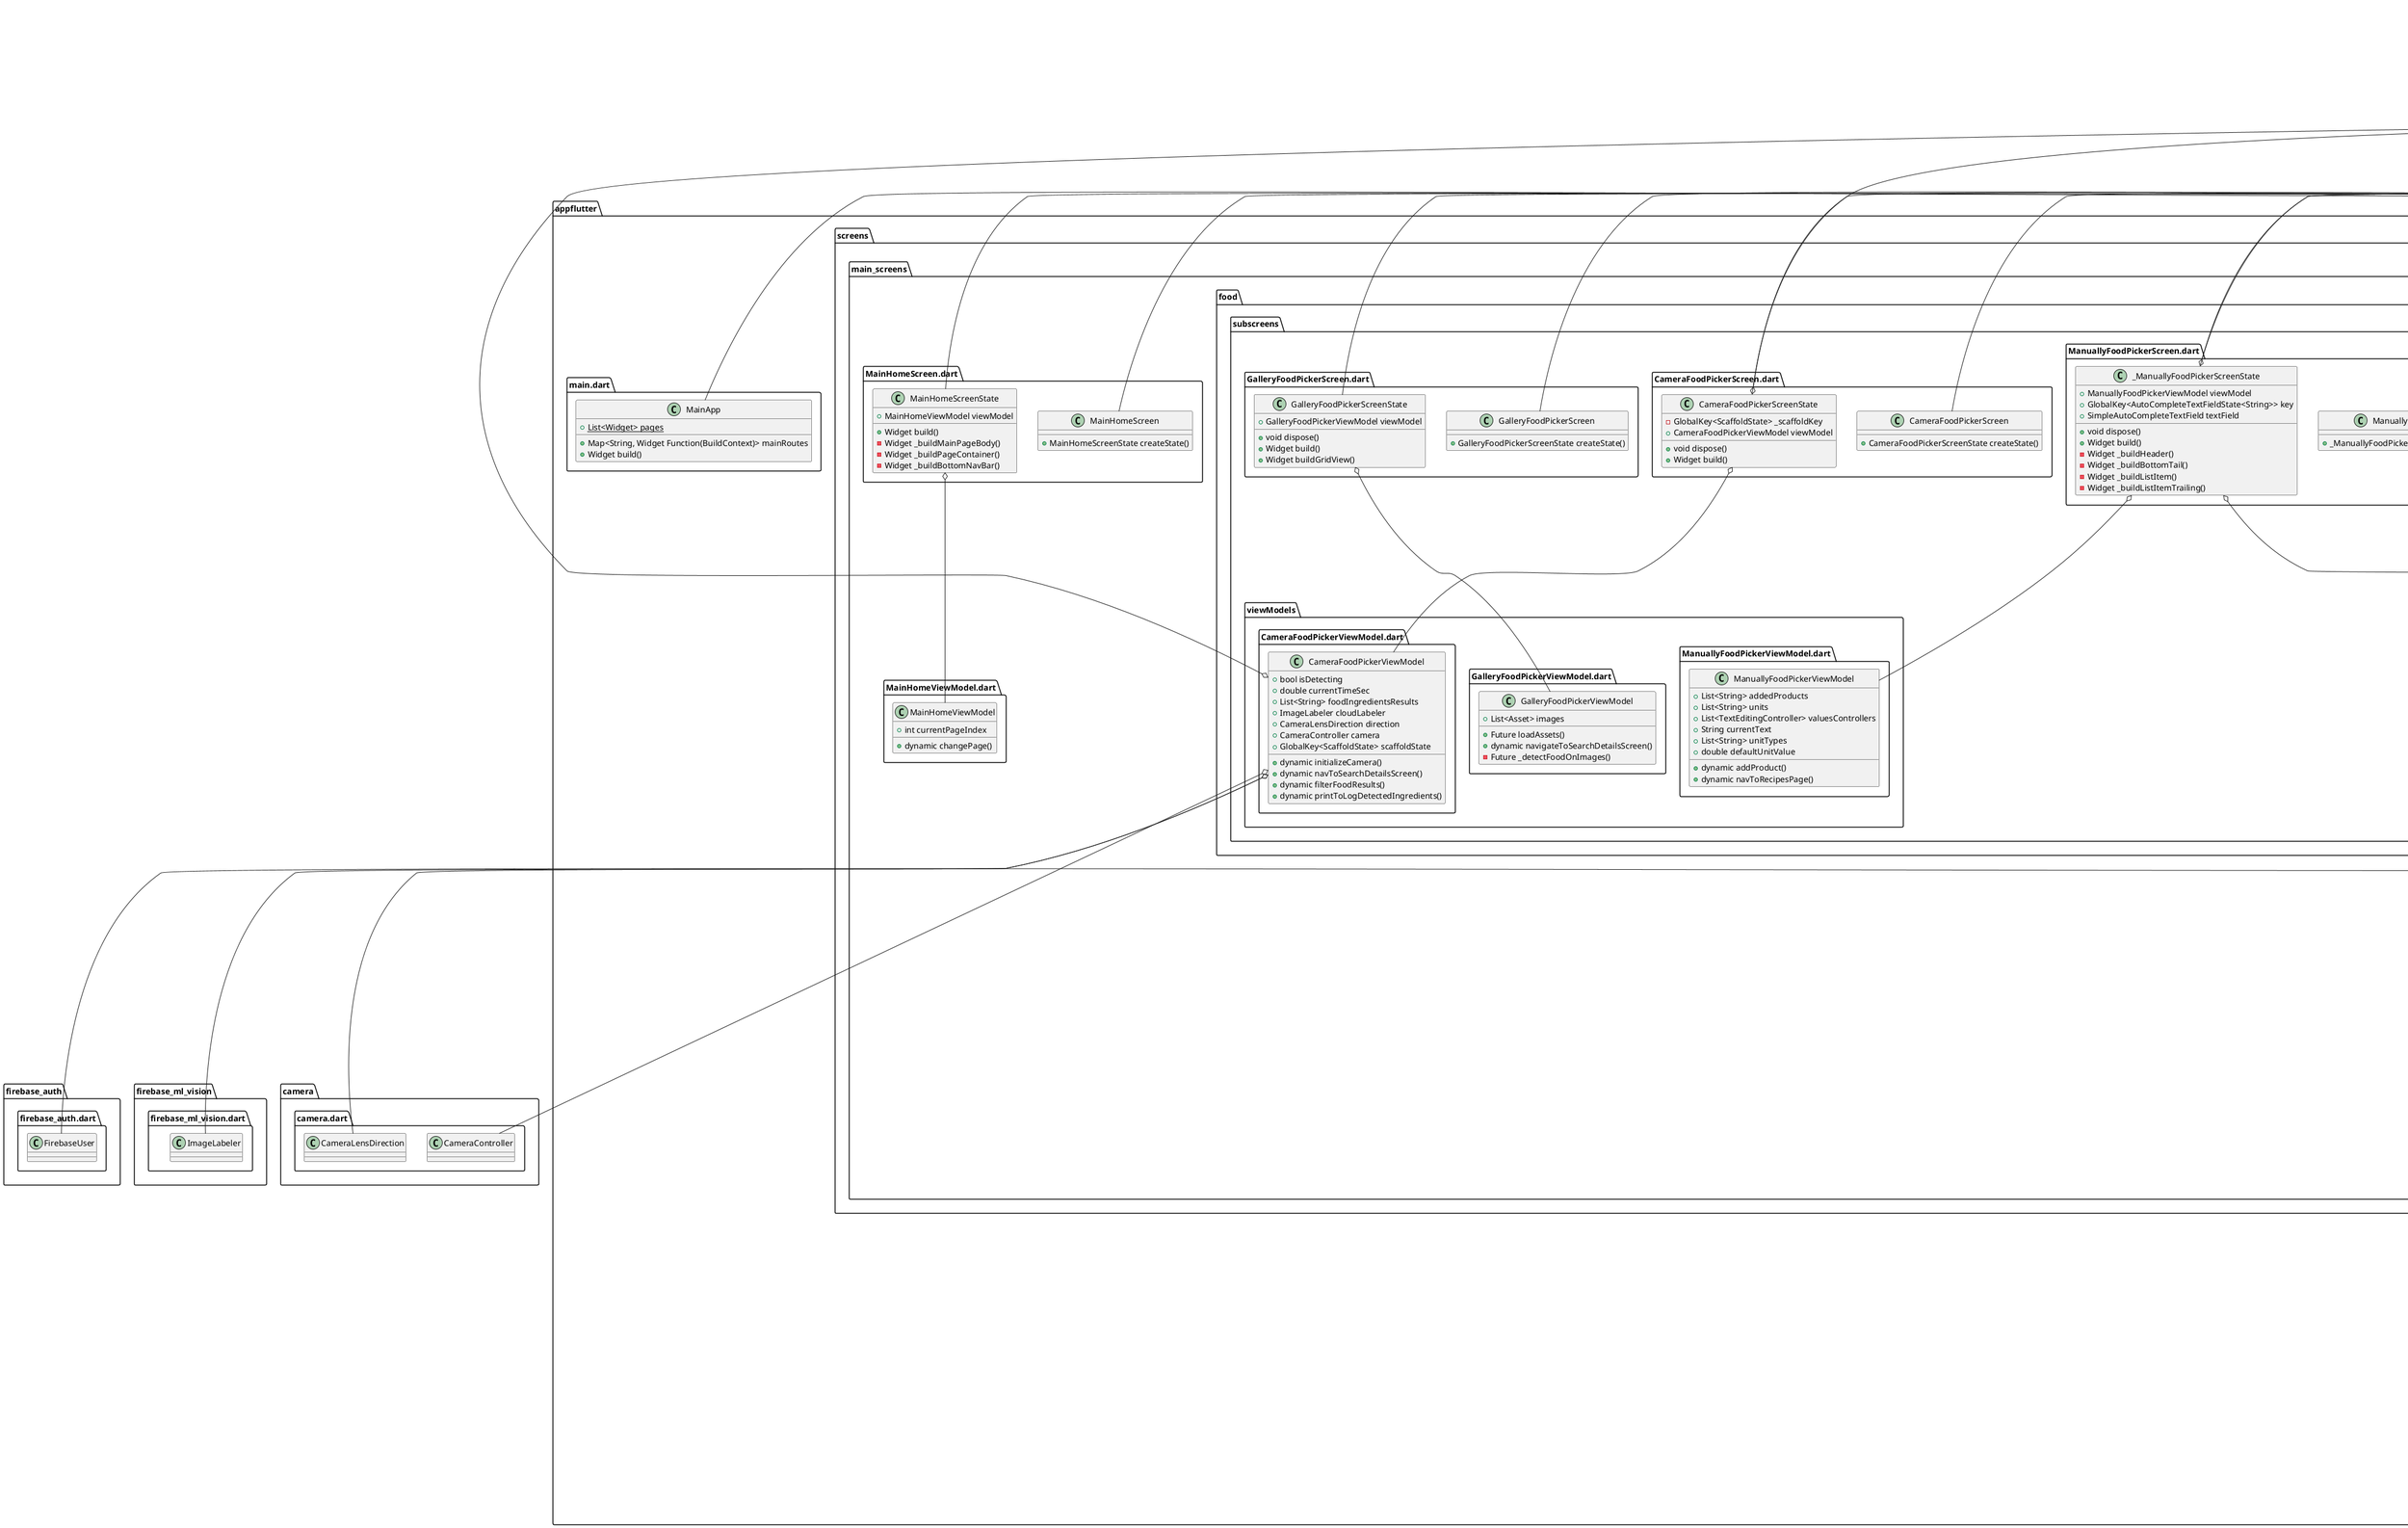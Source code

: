 @startuml
set namespaceSeparator ::

class "appflutter::screens::splash::SplashViewModel.dart::SplashViewModel" {
  +dynamic navToNextScreen()
}

class "appflutter::screens::splash::SplashScreen.dart::SplashScreen" {
  +SplashScreenState createState()
}

"flutter::src::widgets::framework.dart::StatefulWidget" <|-- "appflutter::screens::splash::SplashScreen.dart::SplashScreen"

class "appflutter::screens::splash::SplashScreen.dart::SplashScreenState" {
  +SplashViewModel viewModel
  +void initState()
  +Widget build()
  -Widget _buildTopPart()
  -Widget _buildBottomPart()
}

"appflutter::screens::splash::SplashScreen.dart::SplashScreenState" o-- "appflutter::screens::splash::SplashViewModel.dart::SplashViewModel"
"flutter::src::widgets::framework.dart::State<T>" <|-- "appflutter::screens::splash::SplashScreen.dart::SplashScreenState"

class "appflutter::screens::main_screens::search::SearchMainScreen.dart::SearchMainScreen" {
  +State createState()
}

"flutter::src::widgets::framework.dart::StatefulWidget" <|-- "appflutter::screens::main_screens::search::SearchMainScreen.dart::SearchMainScreen"

class "appflutter::screens::main_screens::search::SearchMainScreen.dart::SearchMainScreenState" {
  +SearchMainViewModel viewModel
  +TextEditingController searchQueryTextFieldController
  +void dispose()
  +Widget build()
  -Widget _buildSearchInput()
  -Widget _buildMealsListView()
}

"appflutter::screens::main_screens::search::SearchMainScreen.dart::SearchMainScreenState" o-- "appflutter::screens::main_screens::search::SearchMainViewModel.dart::SearchMainViewModel"
"appflutter::screens::main_screens::search::SearchMainScreen.dart::SearchMainScreenState" o-- "flutter::src::widgets::editable_text.dart::TextEditingController"
"flutter::src::widgets::framework.dart::State<T>" <|-- "appflutter::screens::main_screens::search::SearchMainScreen.dart::SearchMainScreenState"

class "appflutter::screens::main_screens::search::SearchMainViewModel.dart::SearchMainViewModel" {
  +List<RecipeResponse> recipes
  +bool isLoading
  +dynamic loadRecommendationsRecipes()
  +dynamic searchRecipes()
  +dynamic navToRecipeInfoPage()
}

class "appflutter::screens::main_screens::common::viewModels::SearchDetailsViewModel.dart::SearchDetailsViewModel" {
  +List<String> includedProducts
  +List<String> excludedProducts
  +List<String> units
  +List<TextEditingController> valuesControllers
  +String currentText
  +List<String> unitTypes
  +double defaultUnitValue
  -List<RecipeCategory> _recipeCategories
  +dynamic addIncludedProduct()
  +dynamic addExcludedProducts()
  +dynamic addRecipeCategory()
  +dynamic removeRecipeCategory()
  +String getRecipeCategoryName()
  +int getRecipeCategoriesCount()
  +dynamic navToRecipesPage()
}

class "appflutter::screens::main_screens::common::viewModels::InfoReceiptViewModel.dart::InfoReceiptViewModel" {
  +RecipeResponse recipeInfo
  +List<RecipeResponse> recipes
  +List<bool> stepsStates
  +double rating
  +dynamic setNewRating()
  -dynamic _setAsyncNewRating()
  +dynamic loadRecipes()
  +dynamic navToRecipeInfoPage()
  +dynamic visitPage()
  +dynamic changeFavoriteState()
  +dynamic changeRecipeStepsState()
  +Widget getTileTitle()
  +Widget getTileSubtitle()
  +dynamic navToMainScreen()
}

"appflutter::screens::main_screens::common::viewModels::InfoReceiptViewModel.dart::InfoReceiptViewModel" o-- "appflutter::common::network::firebase_recipes_service.dart::RecipeResponse"

class "appflutter::screens::main_screens::common::viewModels::ListReceiptsViewModel.dart::ListReceiptsViewModel" {
  +List<RecipeResponse> recipes
  +bool isLoading
  +dynamic loadRecipes()
  +dynamic navToRecipeInfoPage()
}

class "appflutter::screens::main_screens::common::ListReceiptsScreen.dart::ListReceiptsScreen" {
  +State createState()
}

"flutter::src::widgets::framework.dart::StatefulWidget" <|-- "appflutter::screens::main_screens::common::ListReceiptsScreen.dart::ListReceiptsScreen"

class "appflutter::screens::main_screens::common::ListReceiptsScreen.dart::ListReceiptsScreenState" {
  +ListReceiptsViewModel viewModel
  +void dispose()
  +Widget build()
  -Widget _buildMealsListView()
}

"appflutter::screens::main_screens::common::ListReceiptsScreen.dart::ListReceiptsScreenState" o-- "appflutter::screens::main_screens::common::viewModels::ListReceiptsViewModel.dart::ListReceiptsViewModel"
"flutter::src::widgets::framework.dart::State<T>" <|-- "appflutter::screens::main_screens::common::ListReceiptsScreen.dart::ListReceiptsScreenState"

class "appflutter::screens::main_screens::common::InfoReceiptScreen.dart::InfoReceiptsScreen" {
  +State createState()
}

"flutter::src::widgets::framework.dart::StatefulWidget" <|-- "appflutter::screens::main_screens::common::InfoReceiptScreen.dart::InfoReceiptsScreen"

class "appflutter::screens::main_screens::common::InfoReceiptScreen.dart::InfoReceiptsScreenState" {
  +InfoReceiptViewModel viewModel
  +void dispose()
  +Widget build()
  -Widget _buildMealsListView()
}

"appflutter::screens::main_screens::common::InfoReceiptScreen.dart::InfoReceiptsScreenState" o-- "appflutter::screens::main_screens::common::viewModels::InfoReceiptViewModel.dart::InfoReceiptViewModel"
"flutter::src::widgets::framework.dart::State<T>" <|-- "appflutter::screens::main_screens::common::InfoReceiptScreen.dart::InfoReceiptsScreenState"

class "appflutter::screens::main_screens::common::InfoReceiptScreen.dart::MySliverAppBar" {
  +double expandedHeight
  +String imageUrl
  +String title
  +String subtitle
  +String time
  +dynamic rating
  +double maxExtent
  +double minExtent
  +Widget build()
  +bool shouldRebuild()
}

"flutter::src::widgets::sliver_persistent_header.dart::SliverPersistentHeaderDelegate" <|-- "appflutter::screens::main_screens::common::InfoReceiptScreen.dart::MySliverAppBar"

class "appflutter::screens::main_screens::common::SearchDetailsScreen.dart::SearchDetailsScreen" {
  +_SearchDetailsScreenState createState()
}

"flutter::src::widgets::framework.dart::StatefulWidget" <|-- "appflutter::screens::main_screens::common::SearchDetailsScreen.dart::SearchDetailsScreen"

class "appflutter::screens::main_screens::common::SearchDetailsScreen.dart::_SearchDetailsScreenState" {
  +SearchDetailsViewModel viewModel
  +GlobalKey<AutoCompleteTextFieldState<String>> key1
  +GlobalKey<AutoCompleteTextFieldState<String>> key2
  +SimpleAutoCompleteTextField textFieldForIncludedProducts
  +SimpleAutoCompleteTextField textFieldForExcludedProducts
  +TextEditingController recipeNameController
  +void dispose()
  +Widget build()
  -Widget _buildHeader()
  -Widget _buildBottomTail()
  -Widget _buildIncludedProductListItem()
  -Widget _buildExcludedProductListItem()
  -Widget _buildCategoryListItem()
  -Widget _buildListItemTrailing()
}

"appflutter::screens::main_screens::common::SearchDetailsScreen.dart::_SearchDetailsScreenState" o-- "appflutter::screens::main_screens::common::viewModels::SearchDetailsViewModel.dart::SearchDetailsViewModel"
"appflutter::screens::main_screens::common::SearchDetailsScreen.dart::_SearchDetailsScreenState" o-- "flutter::src::widgets::framework.dart::GlobalKey<AutoCompleteTextFieldState<String>>"
"appflutter::screens::main_screens::common::SearchDetailsScreen.dart::_SearchDetailsScreenState" o-- "autocomplete_textfield::autocomplete_textfield.dart::SimpleAutoCompleteTextField"
"appflutter::screens::main_screens::common::SearchDetailsScreen.dart::_SearchDetailsScreenState" o-- "flutter::src::widgets::editable_text.dart::TextEditingController"
"flutter::src::widgets::framework.dart::State<T>" <|-- "appflutter::screens::main_screens::common::SearchDetailsScreen.dart::_SearchDetailsScreenState"

class "appflutter::screens::main_screens::profile::ProfileMainViewModel.dart::ProfileMainViewModel" {
  -FirebaseUser _firebaseUser
  +List<RecipeResponse> presentedRecipes
  -List<RecipeResponse> _historyRecipes
  -List<RecipeResponse> _favoritesRecipes
  +bool isLoading
  +bool isHistoryTabChecked
  +String userName
  +String userSurname
  +dynamic Function() onLoadData
  +void loadFirebaseUser()
  +void loadHistory()
  +void loadFavorites()
  +dynamic changeCheckedTab()
  +Widget getProfileTitle()
  +Widget getProfileSubtitle()
  +dynamic logOut()
  +dynamic navToRecipeInfoPage()
}

"appflutter::screens::main_screens::profile::ProfileMainViewModel.dart::ProfileMainViewModel" o-- "firebase_auth::firebase_auth.dart::FirebaseUser"
"appflutter::screens::main_screens::profile::ProfileMainViewModel.dart::ProfileMainViewModel" o-- "appflutter::screens::main_screens::profile::ProfileMainViewModel.dart::dynamic Function()"

class "appflutter::screens::main_screens::profile::ProfileMainScreen.dart::ProfileMainScreen" {
  +State createState()
}

"flutter::src::widgets::framework.dart::StatefulWidget" <|-- "appflutter::screens::main_screens::profile::ProfileMainScreen.dart::ProfileMainScreen"

class "appflutter::screens::main_screens::profile::ProfileMainScreen.dart::ProfileMainScreenState" {
  +ProfileMainViewModel viewModel
  +void dispose()
  +Widget build()
  -Widget _buildTopBarUserInfo()
  -Widget _buildHistoryFavoritesTabs()
  -Widget _buildReceiptsContent()
}

"appflutter::screens::main_screens::profile::ProfileMainScreen.dart::ProfileMainScreenState" o-- "appflutter::screens::main_screens::profile::ProfileMainViewModel.dart::ProfileMainViewModel"
"flutter::src::widgets::framework.dart::State<T>" <|-- "appflutter::screens::main_screens::profile::ProfileMainScreen.dart::ProfileMainScreenState"

class "appflutter::screens::main_screens::food::FoodMainScreen.dart::FoodMainScreen" {
  +FoodMainViewModel viewModel
  +Widget build()
  +Widget buildMethodCard()
}

"appflutter::screens::main_screens::food::FoodMainScreen.dart::FoodMainScreen" o-- "appflutter::screens::main_screens::food::FoodMainViewModel.dart::FoodMainViewModel"
"flutter::src::widgets::framework.dart::StatelessWidget" <|-- "appflutter::screens::main_screens::food::FoodMainScreen.dart::FoodMainScreen"

class "appflutter::screens::main_screens::food::FoodMainViewModel.dart::FoodSearchMethod" {
  +int index
  {static} +List<FoodSearchMethod> values
  {static} +FoodSearchMethod AI
  {static} +FoodSearchMethod GALLERY
  {static} +FoodSearchMethod HAND_WRITE
}

"appflutter::screens::main_screens::food::FoodMainViewModel.dart::FoodSearchMethod" o-- "appflutter::screens::main_screens::food::FoodMainViewModel.dart::FoodSearchMethod"

class "appflutter::screens::main_screens::food::FoodMainViewModel.dart::FoodMainViewModel" {
  +dynamic handleMethodAction()
}

class "appflutter::screens::main_screens::food::subscreens::viewModels::CameraFoodPickerViewModel.dart::CameraFoodPickerViewModel" {
  +bool isDetecting
  +double currentTimeSec
  +List<String> foodIngredientsResults
  +ImageLabeler cloudLabeler
  +CameraLensDirection direction
  +CameraController camera
  +GlobalKey<ScaffoldState> scaffoldState
  +dynamic initializeCamera()
  +dynamic navToSearchDetailsScreen()
  +dynamic filterFoodResults()
  +dynamic printToLogDetectedIngredients()
}

"appflutter::screens::main_screens::food::subscreens::viewModels::CameraFoodPickerViewModel.dart::CameraFoodPickerViewModel" o-- "firebase_ml_vision::firebase_ml_vision.dart::ImageLabeler"
"appflutter::screens::main_screens::food::subscreens::viewModels::CameraFoodPickerViewModel.dart::CameraFoodPickerViewModel" o-- "camera::camera.dart::CameraLensDirection"
"appflutter::screens::main_screens::food::subscreens::viewModels::CameraFoodPickerViewModel.dart::CameraFoodPickerViewModel" o-- "camera::camera.dart::CameraController"
"appflutter::screens::main_screens::food::subscreens::viewModels::CameraFoodPickerViewModel.dart::CameraFoodPickerViewModel" o-- "flutter::src::widgets::framework.dart::GlobalKey<ScaffoldState>"

class "appflutter::screens::main_screens::food::subscreens::viewModels::ManuallyFoodPickerViewModel.dart::ManuallyFoodPickerViewModel" {
  +List<String> addedProducts
  +List<String> units
  +List<TextEditingController> valuesControllers
  +String currentText
  +List<String> unitTypes
  +double defaultUnitValue
  +dynamic addProduct()
  +dynamic navToRecipesPage()
}

class "appflutter::screens::main_screens::food::subscreens::viewModels::GalleryFoodPickerViewModel.dart::GalleryFoodPickerViewModel" {
  +List<Asset> images
  +Future loadAssets()
  +dynamic navigateToSearchDetailsScreen()
  -Future _detectFoodOnImages()
}

class "appflutter::screens::main_screens::food::subscreens::CameraFoodPickerScreen.dart::CameraFoodPickerScreen" {
  +CameraFoodPickerScreenState createState()
}

"flutter::src::widgets::framework.dart::StatefulWidget" <|-- "appflutter::screens::main_screens::food::subscreens::CameraFoodPickerScreen.dart::CameraFoodPickerScreen"

class "appflutter::screens::main_screens::food::subscreens::CameraFoodPickerScreen.dart::CameraFoodPickerScreenState" {
  -GlobalKey<ScaffoldState> _scaffoldKey
  +CameraFoodPickerViewModel viewModel
  +void dispose()
  +Widget build()
}

"appflutter::screens::main_screens::food::subscreens::CameraFoodPickerScreen.dart::CameraFoodPickerScreenState" o-- "flutter::src::widgets::framework.dart::GlobalKey<ScaffoldState>"
"appflutter::screens::main_screens::food::subscreens::CameraFoodPickerScreen.dart::CameraFoodPickerScreenState" o-- "appflutter::screens::main_screens::food::subscreens::viewModels::CameraFoodPickerViewModel.dart::CameraFoodPickerViewModel"
"flutter::src::widgets::framework.dart::State<T>" <|-- "appflutter::screens::main_screens::food::subscreens::CameraFoodPickerScreen.dart::CameraFoodPickerScreenState"

class "appflutter::screens::main_screens::food::subscreens::GalleryFoodPickerScreen.dart::GalleryFoodPickerScreen" {
  +GalleryFoodPickerScreenState createState()
}

"flutter::src::widgets::framework.dart::StatefulWidget" <|-- "appflutter::screens::main_screens::food::subscreens::GalleryFoodPickerScreen.dart::GalleryFoodPickerScreen"

class "appflutter::screens::main_screens::food::subscreens::GalleryFoodPickerScreen.dart::GalleryFoodPickerScreenState" {
  +GalleryFoodPickerViewModel viewModel
  +void dispose()
  +Widget build()
  +Widget buildGridView()
}

"appflutter::screens::main_screens::food::subscreens::GalleryFoodPickerScreen.dart::GalleryFoodPickerScreenState" o-- "appflutter::screens::main_screens::food::subscreens::viewModels::GalleryFoodPickerViewModel.dart::GalleryFoodPickerViewModel"
"flutter::src::widgets::framework.dart::State<T>" <|-- "appflutter::screens::main_screens::food::subscreens::GalleryFoodPickerScreen.dart::GalleryFoodPickerScreenState"

class "appflutter::screens::main_screens::food::subscreens::ManuallyFoodPickerScreen.dart::ManuallyFoodPickerScreen" {
  +_ManuallyFoodPickerScreenState createState()
}

"flutter::src::widgets::framework.dart::StatefulWidget" <|-- "appflutter::screens::main_screens::food::subscreens::ManuallyFoodPickerScreen.dart::ManuallyFoodPickerScreen"

class "appflutter::screens::main_screens::food::subscreens::ManuallyFoodPickerScreen.dart::_ManuallyFoodPickerScreenState" {
  +ManuallyFoodPickerViewModel viewModel
  +GlobalKey<AutoCompleteTextFieldState<String>> key
  +SimpleAutoCompleteTextField textField
  +void dispose()
  +Widget build()
  -Widget _buildHeader()
  -Widget _buildBottomTail()
  -Widget _buildListItem()
  -Widget _buildListItemTrailing()
}

"appflutter::screens::main_screens::food::subscreens::ManuallyFoodPickerScreen.dart::_ManuallyFoodPickerScreenState" o-- "appflutter::screens::main_screens::food::subscreens::viewModels::ManuallyFoodPickerViewModel.dart::ManuallyFoodPickerViewModel"
"appflutter::screens::main_screens::food::subscreens::ManuallyFoodPickerScreen.dart::_ManuallyFoodPickerScreenState" o-- "flutter::src::widgets::framework.dart::GlobalKey<AutoCompleteTextFieldState<String>>"
"appflutter::screens::main_screens::food::subscreens::ManuallyFoodPickerScreen.dart::_ManuallyFoodPickerScreenState" o-- "autocomplete_textfield::autocomplete_textfield.dart::SimpleAutoCompleteTextField"
"flutter::src::widgets::framework.dart::State<T>" <|-- "appflutter::screens::main_screens::food::subscreens::ManuallyFoodPickerScreen.dart::_ManuallyFoodPickerScreenState"

class "appflutter::screens::main_screens::MainHomeViewModel.dart::MainHomeViewModel" {
  +int currentPageIndex
  +dynamic changePage()
}

class "appflutter::screens::main_screens::MainHomeScreen.dart::MainHomeScreen" {
  +MainHomeScreenState createState()
}

"flutter::src::widgets::framework.dart::StatefulWidget" <|-- "appflutter::screens::main_screens::MainHomeScreen.dart::MainHomeScreen"

class "appflutter::screens::main_screens::MainHomeScreen.dart::MainHomeScreenState" {
  +MainHomeViewModel viewModel
  +Widget build()
  -Widget _buildMainPageBody()
  -Widget _buildPageContainer()
  -Widget _buildBottomNavBar()
}

"appflutter::screens::main_screens::MainHomeScreen.dart::MainHomeScreenState" o-- "appflutter::screens::main_screens::MainHomeViewModel.dart::MainHomeViewModel"
"flutter::src::widgets::framework.dart::State<T>" <|-- "appflutter::screens::main_screens::MainHomeScreen.dart::MainHomeScreenState"

class "appflutter::screens::login::LoginViewModel.dart::LoginViewModel" {
  +bool isLoginPageState
  +void changeLoginPageState()
  +void logInWithFacebook()
  +void logInWithGoogle()
  +void logInWithEmail()
  +void registerWithEmail()
}

class "appflutter::screens::login::LoginScreen.dart::LoginScreen" {
  +_LoginScreenState createState()
}

"flutter::src::widgets::framework.dart::StatefulWidget" <|-- "appflutter::screens::login::LoginScreen.dart::LoginScreen"

class "appflutter::screens::login::LoginScreen.dart::_LoginScreenState" {
  +LoginViewModel viewModel
  -GlobalKey<ScaffoldState> _scaffoldKey
  +TextEditingController emailTextFieldController
  +TextEditingController pass1TextFieldController
  +TextEditingController pass2TextFieldController
  +void dispose()
  -void _changeLoginPageState()
  -void _handleRegLogButtonClick()
  +Widget build()
  -Widget _buildBackgroundWidget()
  -Widget _buildMainContentWidgets()
  -Widget _buildTopInputFormsWidgets()
  -Widget _buildBottomInputFormsWidgets()
  -Widget _buildLoginTextForm()
  -Widget _buildPasswordTextForm()
  -Widget _buildLoginBtn()
  -Widget _buildSignInWithText()
  -Widget _buildSocialBtn()
  -Widget _buildSocialBtnRow()
  -Widget _buildSignUpBtn()
}

"appflutter::screens::login::LoginScreen.dart::_LoginScreenState" o-- "appflutter::screens::login::LoginViewModel.dart::LoginViewModel"
"appflutter::screens::login::LoginScreen.dart::_LoginScreenState" o-- "flutter::src::widgets::framework.dart::GlobalKey<ScaffoldState>"
"appflutter::screens::login::LoginScreen.dart::_LoginScreenState" o-- "flutter::src::widgets::editable_text.dart::TextEditingController"
"flutter::src::widgets::framework.dart::State<T>" <|-- "appflutter::screens::login::LoginScreen.dart::_LoginScreenState"

class "appflutter::main.dart::MainApp" {
  {static} +List<Widget> pages
  +Map<String, Widget Function(BuildContext)> mainRoutes
  +Widget build()
}

"flutter::src::widgets::framework.dart::StatelessWidget" <|-- "appflutter::main.dart::MainApp"

class "appflutter::common::res::Strings.dart::Strings" {
  {static} +String APP_NAME
  {static} +String EMPTY
  {static} +String NEXT
  {static} +String SKIP
  {static} +String MAIN_PHRASE
  {static} +String GET_STARTED
  {static} +String ON_BOARDING_TITLE_1
  {static} +String ON_BOARDING_TITLE_2
  {static} +String ON_BOARDING_TITLE_3
  {static} +String SIGN_IN
  {static} +String SIGN_UP
  {static} +String LOGIN
  {static} +String PASSWORD
  {static} +String REGISTER
  {static} +String ENTER_YOUR_LOGIN
  {static} +String REPEAT_PASSWORD
  {static} +String ENTER_YOUR_PASSWORD
  {static} +String OR
  {static} +String SIGN_IN_WITH
  {static} +String DO_NOT_HAVE_ACCOUNT
  {static} +String ALREADY_HAVE_ACCOUNT
  {static} +String AI
  {static} +String GALLERY
  {static} +String HAND_WRITE
  {static} +String SEARCH_HINT
  {static} +String RECIPE_INFO
  {static} +String RECIPES
  {static} +String DETAILS
  {static} +String GALLERY_PICKER
  {static} +String MANUALLY
  {static} +String HISTORY
  {static} +String FAVORITES
}

class "appflutter::common::res::Styles.dart::Styles" {
  {static} +TextStyle TextWhite14
  {static} +TextStyle TextWhite16
  {static} +TextStyle TextOrange16
  {static} +TextStyle TextBlack20
  {static} +TextStyle TextWhite20
  {static} +TextStyle TextWhite22
  {static} +TextStyle TextWhiteBold12
  {static} +TextStyle TextWhiteBold14
  {static} +TextStyle TextWhiteBold16
  {static} +TextStyle TextWhiteBold20
  {static} +TextStyle TextBlackBold14
  {static} +TextStyle TextBlackBold16
  {static} +TextStyle TextBlackBold18
  {static} +TextStyle TextBlackBold20
  {static} +TextStyle TextWhiteBold24
  {static} +TextStyle TextBlackBold24
  {static} +TextStyle TextWhiteBold35
  {static} +TextStyle TextOrangeAccentBold35
  {static} +TextStyle TextSpecialBold16
  {static} +TextStyle TextSpecialBold20
  {static} +TextStyle TextSpecialBold24
  {static} +TextStyle TextSpecialBold26
  {static} +TextStyle TextSpecialBold32
}

"appflutter::common::res::Styles.dart::Styles" o-- "flutter::src::painting::text_style.dart::TextStyle"

class "appflutter::common::res::Images.dart::Images" {
  {static} +String ON_BOARDING_RES_1
  {static} +String ON_BOARDING_RES_2
  {static} +String ON_BOARDING_RES_3
  {static} +String FACEBOOK_RES
  {static} +String GOOGLE_RES
  {static} +String FOOD_AI_RES
  {static} +String FOOD_GALLERY_RES
  {static} +String FOOD_HAND_WRITE_RES
  {static} +CircleAvatar SPLASH_MAIN_ICON
}

"appflutter::common::res::Images.dart::Images" o-- "flutter::src::material::circle_avatar.dart::CircleAvatar"

class "appflutter::common::res::UIColors.dart::UIColors" {
  {static} +Color ON_BOARDING_START_GRADIENT
  {static} +Color ON_BOARDING_END_GRADIENT
}

"appflutter::common::res::UIColors.dart::UIColors" o-- "dart::ui::Color"

class "appflutter::common::network::firebase_recipes_service.dart::FirebaseApiService" {
  {static} +String FIRE_BASE_URL
  {static} +Future getUserHistory()
  {static} +Future getUserFavorites()
  {static} +Future getUserRecommendations()
  {static} +Future getUserRecommendationsNeural()
  {static} +dynamic putUserRecipeRating()
  {static} +dynamic visitPage()
  {static} +dynamic addToFavorites()
  {static} +dynamic removeFromFavorites()
  {static} +dynamic getRecipesByIngredients()
  {static} +dynamic addUser()
}

class "appflutter::common::network::firebase_recipes_service.dart::RecipeRequest" {
  +String user
  +String name
  +List<String> ingredients
  +List<String> ingredients_n
  +List<String> categories
}

class "appflutter::common::network::firebase_recipes_service.dart::RecipeResponse" {
  +String name
  +String description
  +String image
  +dynamic rating
  +String total_time
  +List ingredients
  +List steps
  +List categories
  +dynamic user_rating
  +int is_favorite
  +int views_count
  +int compareTo()
}

"dart::core::Comparable<T>" <|-- "appflutter::common::network::firebase_recipes_service.dart::RecipeResponse"

class "appflutter::common::utils::CameraUtils.dart::CameraUtils" {
  {static} +Future getCamera()
  {static} +Future detect()
  {static} -Uint8List _concatenatePlanes()
  {static} -FirebaseVisionImageMetadata _buildMetaData()
  {static} -ImageRotation _rotationIntToImageRotation()
}

class "appflutter::common::utils::NavController.dart::NavController" {
  {static} +String KEY_PATH_LOGIN_SCREEN
  {static} +String KEY_PATH_MAIN_SCREEN
  {static} +String KEY_PATH_MAIN_FOOD_SCREEN
  {static} +String KEY_PATH_MAIN_SEARCH_SCREEN
  {static} +String KEY_PATH_MAIN_PROFILE_SCREEN
  {static} +String KEY_FOOD_GALLERY
  {static} +String KEY_FOOD_MANUALLY
  {static} +String KEY_FOOD_CAMERA
  {static} +String KEY_FOOD_GALLERY_DETAILS
  {static} +String KEY_FOOD_GALLERY_RECEIPTS
  {static} +String KEY_FOOD_GALLERY_RECEIPT_INFO
  {static} +void navToLoginScreen()
  {static} +void navToMainScreen()
  {static} +void navToFoodGalleryPickerScreen()
  {static} +void navToFoodManually()
  {static} +void navToFoodCamera()
  {static} +void navToFoodGalleryReceipts()
  {static} +void navToFoodGalleryReceiptInfo()
  {static} +void navToFoodSearchDetails()
}

class "appflutter::common::utils::Prefs.dart::Prefs" {
  {static} -SharedPreferences _preferences
  {static} +String KEY_PREFS_IS_SHOWED_ON_BOARDING
  {static} +Future getValue()
  {static} +dynamic changeValue()
}

"appflutter::common::utils::Prefs.dart::Prefs" o-- "shared_preferences::shared_preferences.dart::SharedPreferences"

class "appflutter::common::data::recipes.dart::Recipe" {
  +String name
  +String description
  +RecipeInfo recipeInfo
  +bool isFavorite
  {static} +List getRecipesFromProductList()
  {static} +List getMockedRecipes()
}

"appflutter::common::data::recipes.dart::Recipe" o-- "appflutter::common::data::recipes.dart::RecipeInfo"

class "appflutter::common::data::recipes.dart::RecipeInfo" {
  +List<String> steps
  +bool isFavorite
  {static} +RecipeInfo getRecipeInfo()
}

class "appflutter::common::data::recipes.dart::RecipeCategory" {
  +String categoryName
  {static} +List getCategories()
}


@enduml
